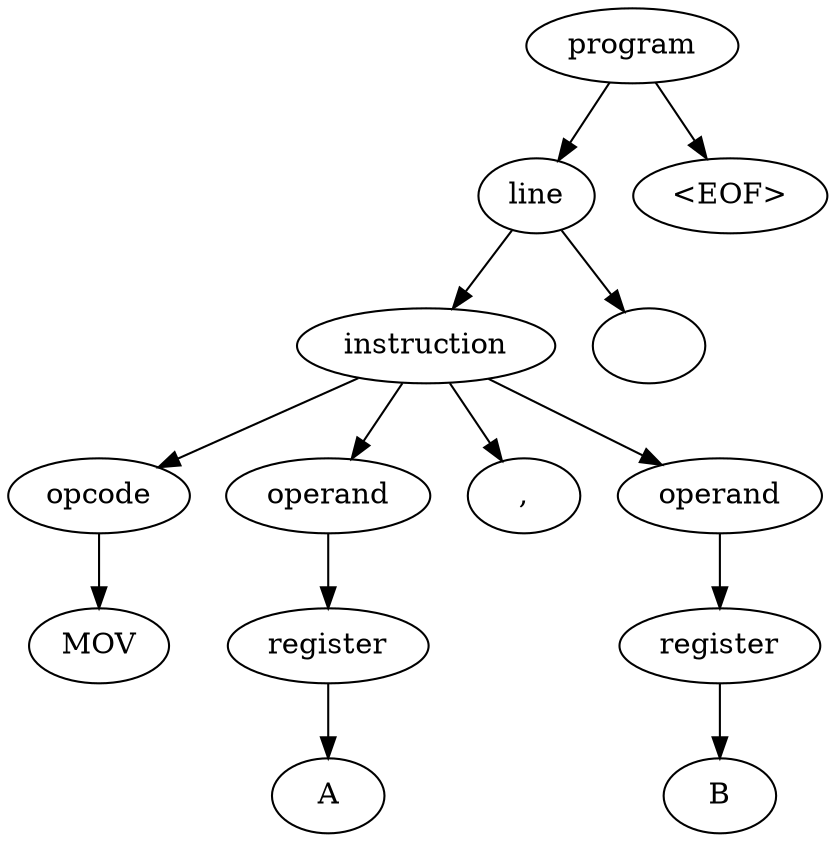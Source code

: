 digraph G {
  node0 [label="program"];
  node1 [label="line"];
  node2 [label="instruction"];
  node3 [label="opcode"];
  node4 [label="MOV"];
  node5 [label="operand"];
  node6 [label="register"];
  node7 [label="A"];
  node8 [label=","];
  node9 [label="operand"];
  node10 [label="register"];
  node11 [label="B"];
  node12 [label="
"];
  node13 [label="<EOF>"];
  node3 -> node4;
  node2 -> node3;
  node6 -> node7;
  node5 -> node6;
  node2 -> node5;
  node2 -> node8;
  node10 -> node11;
  node9 -> node10;
  node2 -> node9;
  node1 -> node2;
  node1 -> node12;
  node0 -> node1;
  node0 -> node13;
}
